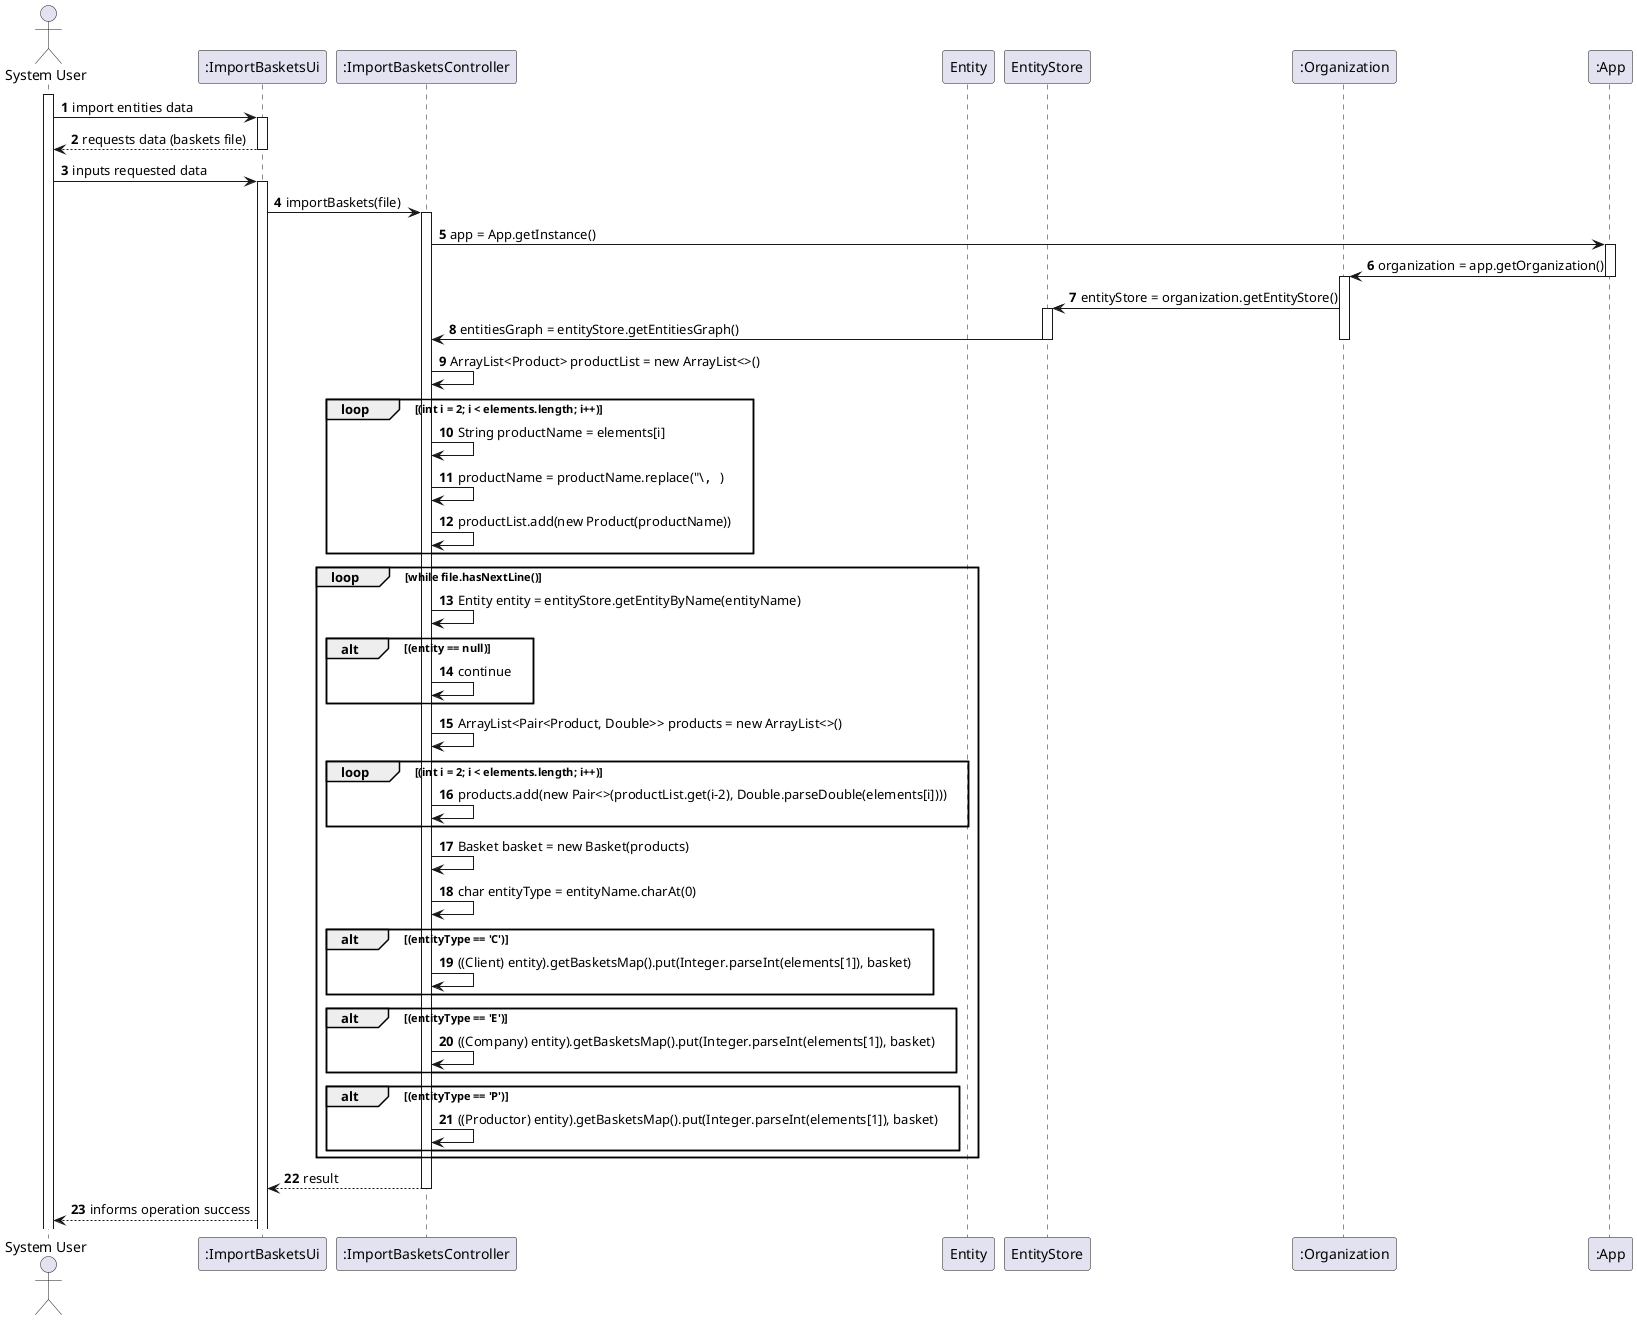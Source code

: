 @startuml
'https://plantuml.com/sequence-diagram

autonumber

actor user as "System User"

participant ":ImportBasketsUi" as ui
participant ":ImportBasketsController" as controller
participant "Entity" as entity
participant "EntityStore" as store
participant ":Organization" as organization
participant ":App" as app

activate user

user -> ui : import entities data
activate ui

ui --> user : requests data (baskets file)
deactivate ui
user -> ui : inputs requested data
activate ui
ui -> controller : importBaskets(file)
activate controller
controller -> app : app = App.getInstance()
activate app
app -> organization : organization = app.getOrganization()
deactivate app
activate organization
organization -> store : entityStore = organization.getEntityStore()
activate store
store -> controller : entitiesGraph = entityStore.getEntitiesGraph()
deactivate store
deactivate organization
controller -> controller :ArrayList<Product> productList = new ArrayList<>()
loop (int i = 2; i < elements.length; i++)
    controller -> controller : String productName = elements[i]
    controller -> controller : productName = productName.replace("\"", "")
    controller -> controller : productList.add(new Product(productName))
end
loop while file.hasNextLine()
   controller -> controller : Entity entity = entityStore.getEntityByName(entityName)
   alt (entity == null)
   controller -> controller : continue
   end
   controller -> controller : ArrayList<Pair<Product, Double>> products = new ArrayList<>()
   loop (int i = 2; i < elements.length; i++)
        controller -> controller : products.add(new Pair<>(productList.get(i-2), Double.parseDouble(elements[i])))
   end
   controller -> controller : Basket basket = new Basket(products)
   controller -> controller : char entityType = entityName.charAt(0)
   alt (entityType == 'C')
   controller -> controller : ((Client) entity).getBasketsMap().put(Integer.parseInt(elements[1]), basket)
   end
   alt (entityType == 'E')
   controller -> controller : ((Company) entity).getBasketsMap().put(Integer.parseInt(elements[1]), basket)
   end
   alt (entityType == 'P')
   controller -> controller : ((Productor) entity).getBasketsMap().put(Integer.parseInt(elements[1]), basket)
   end
end
controller --> ui : result
deactivate controller
ui --> user : informs operation success

@enduml